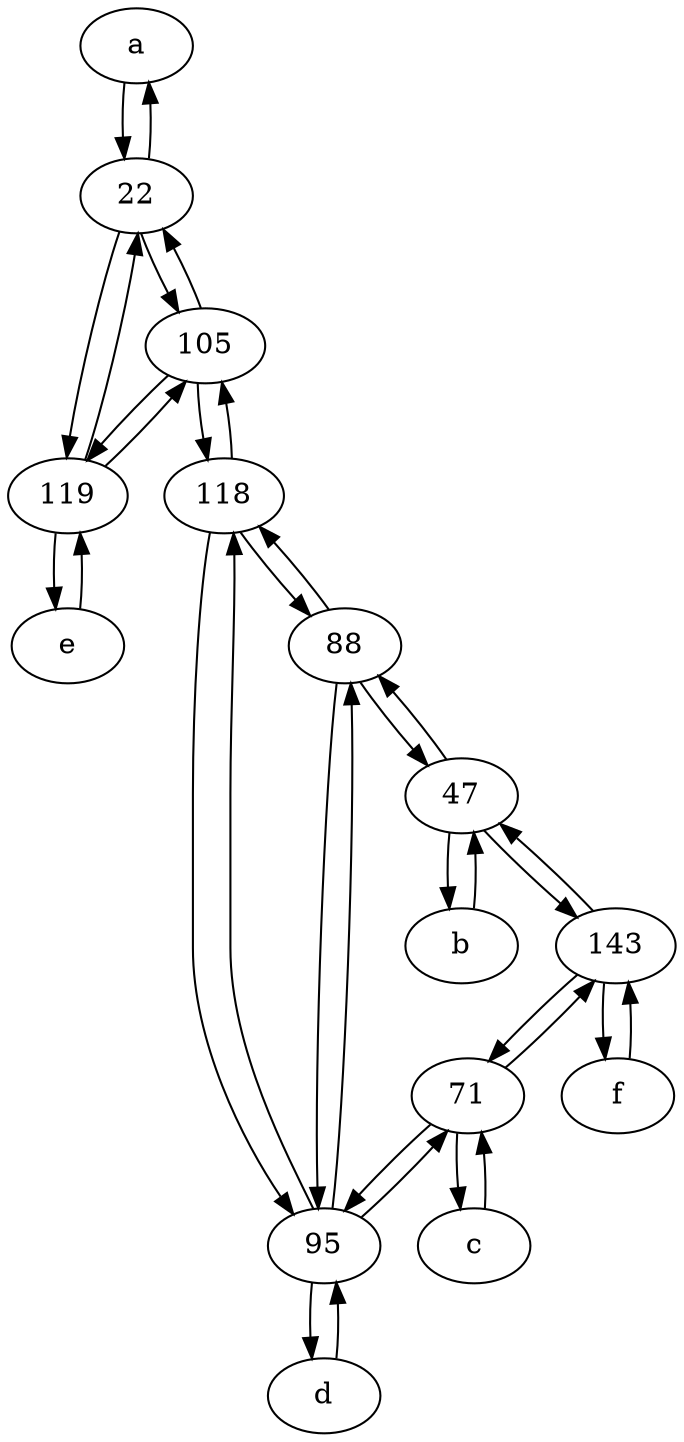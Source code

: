 digraph  {
	a [pos="40,10!"];
	b [pos="50,20!"];
	22;
	119;
	e [pos="30,50!"];
	118;
	71;
	c [pos="20,10!"];
	d [pos="20,30!"];
	105;
	143;
	95;
	f [pos="15,45!"];
	88;
	47;
	e -> 119;
	71 -> 143;
	88 -> 47;
	105 -> 22;
	22 -> 105;
	c -> 71;
	143 -> 71;
	95 -> 88;
	71 -> 95;
	47 -> 143;
	95 -> 118;
	143 -> f;
	88 -> 118;
	88 -> 95;
	22 -> a;
	d -> 95;
	105 -> 119;
	119 -> 22;
	47 -> b;
	b -> 47;
	71 -> c;
	118 -> 88;
	47 -> 88;
	119 -> e;
	a -> 22;
	119 -> 105;
	118 -> 105;
	143 -> 47;
	105 -> 118;
	f -> 143;
	118 -> 95;
	95 -> 71;
	22 -> 119;
	95 -> d;

	}